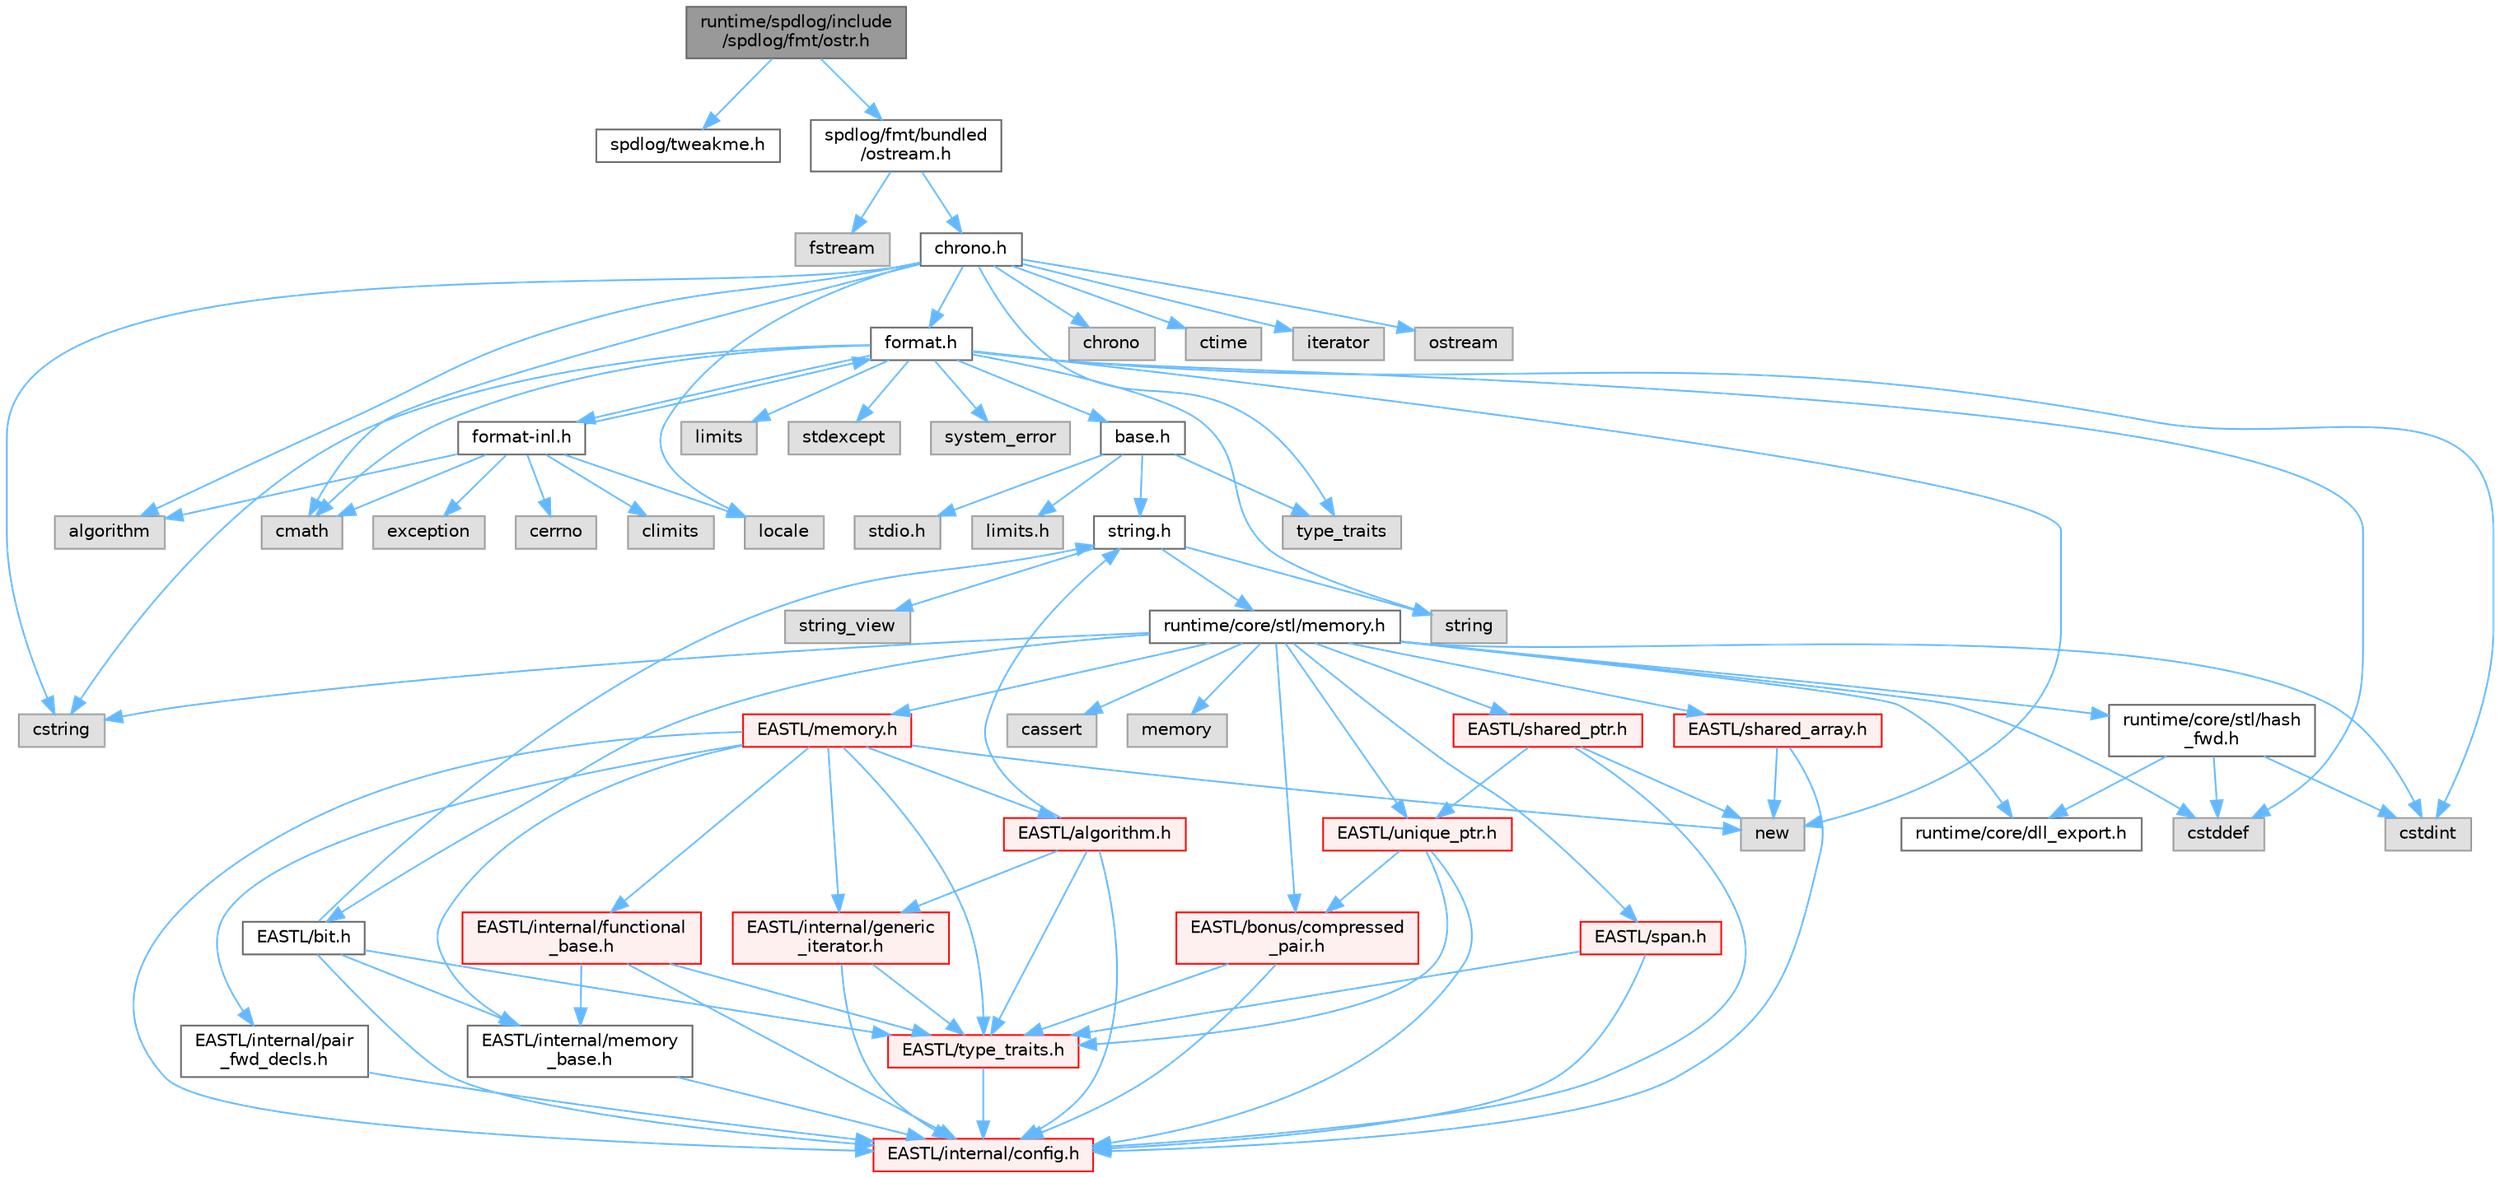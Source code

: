 digraph "runtime/spdlog/include/spdlog/fmt/ostr.h"
{
 // LATEX_PDF_SIZE
  bgcolor="transparent";
  edge [fontname=Helvetica,fontsize=10,labelfontname=Helvetica,labelfontsize=10];
  node [fontname=Helvetica,fontsize=10,shape=box,height=0.2,width=0.4];
  Node1 [id="Node000001",label="runtime/spdlog/include\l/spdlog/fmt/ostr.h",height=0.2,width=0.4,color="gray40", fillcolor="grey60", style="filled", fontcolor="black",tooltip=" "];
  Node1 -> Node2 [id="edge93_Node000001_Node000002",color="steelblue1",style="solid",tooltip=" "];
  Node2 [id="Node000002",label="spdlog/tweakme.h",height=0.2,width=0.4,color="grey40", fillcolor="white", style="filled",URL="$tweakme_8h.html",tooltip=" "];
  Node1 -> Node3 [id="edge94_Node000001_Node000003",color="steelblue1",style="solid",tooltip=" "];
  Node3 [id="Node000003",label="spdlog/fmt/bundled\l/ostream.h",height=0.2,width=0.4,color="grey40", fillcolor="white", style="filled",URL="$ostream_8h.html",tooltip=" "];
  Node3 -> Node4 [id="edge95_Node000003_Node000004",color="steelblue1",style="solid",tooltip=" "];
  Node4 [id="Node000004",label="fstream",height=0.2,width=0.4,color="grey60", fillcolor="#E0E0E0", style="filled",tooltip=" "];
  Node3 -> Node5 [id="edge96_Node000003_Node000005",color="steelblue1",style="solid",tooltip=" "];
  Node5 [id="Node000005",label="chrono.h",height=0.2,width=0.4,color="grey40", fillcolor="white", style="filled",URL="$spdlog_2include_2spdlog_2fmt_2bundled_2chrono_8h.html",tooltip=" "];
  Node5 -> Node6 [id="edge97_Node000005_Node000006",color="steelblue1",style="solid",tooltip=" "];
  Node6 [id="Node000006",label="algorithm",height=0.2,width=0.4,color="grey60", fillcolor="#E0E0E0", style="filled",tooltip=" "];
  Node5 -> Node7 [id="edge98_Node000005_Node000007",color="steelblue1",style="solid",tooltip=" "];
  Node7 [id="Node000007",label="chrono",height=0.2,width=0.4,color="grey60", fillcolor="#E0E0E0", style="filled",tooltip=" "];
  Node5 -> Node8 [id="edge99_Node000005_Node000008",color="steelblue1",style="solid",tooltip=" "];
  Node8 [id="Node000008",label="cmath",height=0.2,width=0.4,color="grey60", fillcolor="#E0E0E0", style="filled",tooltip=" "];
  Node5 -> Node9 [id="edge100_Node000005_Node000009",color="steelblue1",style="solid",tooltip=" "];
  Node9 [id="Node000009",label="cstring",height=0.2,width=0.4,color="grey60", fillcolor="#E0E0E0", style="filled",tooltip=" "];
  Node5 -> Node10 [id="edge101_Node000005_Node000010",color="steelblue1",style="solid",tooltip=" "];
  Node10 [id="Node000010",label="ctime",height=0.2,width=0.4,color="grey60", fillcolor="#E0E0E0", style="filled",tooltip=" "];
  Node5 -> Node11 [id="edge102_Node000005_Node000011",color="steelblue1",style="solid",tooltip=" "];
  Node11 [id="Node000011",label="iterator",height=0.2,width=0.4,color="grey60", fillcolor="#E0E0E0", style="filled",tooltip=" "];
  Node5 -> Node12 [id="edge103_Node000005_Node000012",color="steelblue1",style="solid",tooltip=" "];
  Node12 [id="Node000012",label="locale",height=0.2,width=0.4,color="grey60", fillcolor="#E0E0E0", style="filled",tooltip=" "];
  Node5 -> Node13 [id="edge104_Node000005_Node000013",color="steelblue1",style="solid",tooltip=" "];
  Node13 [id="Node000013",label="ostream",height=0.2,width=0.4,color="grey60", fillcolor="#E0E0E0", style="filled",tooltip=" "];
  Node5 -> Node14 [id="edge105_Node000005_Node000014",color="steelblue1",style="solid",tooltip=" "];
  Node14 [id="Node000014",label="type_traits",height=0.2,width=0.4,color="grey60", fillcolor="#E0E0E0", style="filled",tooltip=" "];
  Node5 -> Node15 [id="edge106_Node000005_Node000015",color="steelblue1",style="solid",tooltip=" "];
  Node15 [id="Node000015",label="format.h",height=0.2,width=0.4,color="grey40", fillcolor="white", style="filled",URL="$spdlog_2include_2spdlog_2fmt_2bundled_2format_8h.html",tooltip=" "];
  Node15 -> Node16 [id="edge107_Node000015_Node000016",color="steelblue1",style="solid",tooltip=" "];
  Node16 [id="Node000016",label="base.h",height=0.2,width=0.4,color="grey40", fillcolor="white", style="filled",URL="$base_8h.html",tooltip=" "];
  Node16 -> Node17 [id="edge108_Node000016_Node000017",color="steelblue1",style="solid",tooltip=" "];
  Node17 [id="Node000017",label="limits.h",height=0.2,width=0.4,color="grey60", fillcolor="#E0E0E0", style="filled",tooltip=" "];
  Node16 -> Node18 [id="edge109_Node000016_Node000018",color="steelblue1",style="solid",tooltip=" "];
  Node18 [id="Node000018",label="stdio.h",height=0.2,width=0.4,color="grey60", fillcolor="#E0E0E0", style="filled",tooltip=" "];
  Node16 -> Node19 [id="edge110_Node000016_Node000019",color="steelblue1",style="solid",tooltip=" "];
  Node19 [id="Node000019",label="string.h",height=0.2,width=0.4,color="grey40", fillcolor="white", style="filled",URL="$string_8h.html",tooltip=" "];
  Node19 -> Node20 [id="edge111_Node000019_Node000020",color="steelblue1",style="solid",tooltip=" "];
  Node20 [id="Node000020",label="string",height=0.2,width=0.4,color="grey60", fillcolor="#E0E0E0", style="filled",tooltip=" "];
  Node19 -> Node21 [id="edge112_Node000019_Node000021",color="steelblue1",style="solid",tooltip=" "];
  Node21 [id="Node000021",label="string_view",height=0.2,width=0.4,color="grey60", fillcolor="#E0E0E0", style="filled",tooltip=" "];
  Node19 -> Node22 [id="edge113_Node000019_Node000022",color="steelblue1",style="solid",tooltip=" "];
  Node22 [id="Node000022",label="runtime/core/stl/memory.h",height=0.2,width=0.4,color="grey40", fillcolor="white", style="filled",URL="$core_2stl_2memory_8h.html",tooltip=" "];
  Node22 -> Node23 [id="edge114_Node000022_Node000023",color="steelblue1",style="solid",tooltip=" "];
  Node23 [id="Node000023",label="cstddef",height=0.2,width=0.4,color="grey60", fillcolor="#E0E0E0", style="filled",tooltip=" "];
  Node22 -> Node24 [id="edge115_Node000022_Node000024",color="steelblue1",style="solid",tooltip=" "];
  Node24 [id="Node000024",label="cstdint",height=0.2,width=0.4,color="grey60", fillcolor="#E0E0E0", style="filled",tooltip=" "];
  Node22 -> Node25 [id="edge116_Node000022_Node000025",color="steelblue1",style="solid",tooltip=" "];
  Node25 [id="Node000025",label="cassert",height=0.2,width=0.4,color="grey60", fillcolor="#E0E0E0", style="filled",tooltip=" "];
  Node22 -> Node26 [id="edge117_Node000022_Node000026",color="steelblue1",style="solid",tooltip=" "];
  Node26 [id="Node000026",label="memory",height=0.2,width=0.4,color="grey60", fillcolor="#E0E0E0", style="filled",tooltip=" "];
  Node22 -> Node9 [id="edge118_Node000022_Node000009",color="steelblue1",style="solid",tooltip=" "];
  Node22 -> Node27 [id="edge119_Node000022_Node000027",color="steelblue1",style="solid",tooltip=" "];
  Node27 [id="Node000027",label="EASTL/bit.h",height=0.2,width=0.4,color="grey40", fillcolor="white", style="filled",URL="$bit_8h.html",tooltip=" "];
  Node27 -> Node28 [id="edge120_Node000027_Node000028",color="steelblue1",style="solid",tooltip=" "];
  Node28 [id="Node000028",label="EASTL/internal/config.h",height=0.2,width=0.4,color="red", fillcolor="#FFF0F0", style="filled",URL="$config_8h.html",tooltip=" "];
  Node27 -> Node37 [id="edge121_Node000027_Node000037",color="steelblue1",style="solid",tooltip=" "];
  Node37 [id="Node000037",label="EASTL/internal/memory\l_base.h",height=0.2,width=0.4,color="grey40", fillcolor="white", style="filled",URL="$memory__base_8h.html",tooltip=" "];
  Node37 -> Node28 [id="edge122_Node000037_Node000028",color="steelblue1",style="solid",tooltip=" "];
  Node27 -> Node38 [id="edge123_Node000027_Node000038",color="steelblue1",style="solid",tooltip=" "];
  Node38 [id="Node000038",label="EASTL/type_traits.h",height=0.2,width=0.4,color="red", fillcolor="#FFF0F0", style="filled",URL="$_e_a_s_t_l_2include_2_e_a_s_t_l_2type__traits_8h.html",tooltip=" "];
  Node38 -> Node28 [id="edge124_Node000038_Node000028",color="steelblue1",style="solid",tooltip=" "];
  Node27 -> Node19 [id="edge125_Node000027_Node000019",color="steelblue1",style="solid",tooltip=" "];
  Node22 -> Node47 [id="edge126_Node000022_Node000047",color="steelblue1",style="solid",tooltip=" "];
  Node47 [id="Node000047",label="EASTL/memory.h",height=0.2,width=0.4,color="red", fillcolor="#FFF0F0", style="filled",URL="$_e_a_s_t_l_2include_2_e_a_s_t_l_2memory_8h.html",tooltip=" "];
  Node47 -> Node28 [id="edge127_Node000047_Node000028",color="steelblue1",style="solid",tooltip=" "];
  Node47 -> Node37 [id="edge128_Node000047_Node000037",color="steelblue1",style="solid",tooltip=" "];
  Node47 -> Node48 [id="edge129_Node000047_Node000048",color="steelblue1",style="solid",tooltip=" "];
  Node48 [id="Node000048",label="EASTL/internal/generic\l_iterator.h",height=0.2,width=0.4,color="red", fillcolor="#FFF0F0", style="filled",URL="$generic__iterator_8h.html",tooltip=" "];
  Node48 -> Node28 [id="edge130_Node000048_Node000028",color="steelblue1",style="solid",tooltip=" "];
  Node48 -> Node38 [id="edge131_Node000048_Node000038",color="steelblue1",style="solid",tooltip=" "];
  Node47 -> Node52 [id="edge132_Node000047_Node000052",color="steelblue1",style="solid",tooltip=" "];
  Node52 [id="Node000052",label="EASTL/internal/pair\l_fwd_decls.h",height=0.2,width=0.4,color="grey40", fillcolor="white", style="filled",URL="$pair__fwd__decls_8h.html",tooltip=" "];
  Node52 -> Node28 [id="edge133_Node000052_Node000028",color="steelblue1",style="solid",tooltip=" "];
  Node47 -> Node53 [id="edge134_Node000047_Node000053",color="steelblue1",style="solid",tooltip=" "];
  Node53 [id="Node000053",label="EASTL/internal/functional\l_base.h",height=0.2,width=0.4,color="red", fillcolor="#FFF0F0", style="filled",URL="$functional__base_8h.html",tooltip=" "];
  Node53 -> Node28 [id="edge135_Node000053_Node000028",color="steelblue1",style="solid",tooltip=" "];
  Node53 -> Node37 [id="edge136_Node000053_Node000037",color="steelblue1",style="solid",tooltip=" "];
  Node53 -> Node38 [id="edge137_Node000053_Node000038",color="steelblue1",style="solid",tooltip=" "];
  Node47 -> Node54 [id="edge138_Node000047_Node000054",color="steelblue1",style="solid",tooltip=" "];
  Node54 [id="Node000054",label="EASTL/algorithm.h",height=0.2,width=0.4,color="red", fillcolor="#FFF0F0", style="filled",URL="$_e_a_s_t_l_2include_2_e_a_s_t_l_2algorithm_8h.html",tooltip=" "];
  Node54 -> Node28 [id="edge139_Node000054_Node000028",color="steelblue1",style="solid",tooltip=" "];
  Node54 -> Node38 [id="edge140_Node000054_Node000038",color="steelblue1",style="solid",tooltip=" "];
  Node54 -> Node48 [id="edge141_Node000054_Node000048",color="steelblue1",style="solid",tooltip=" "];
  Node54 -> Node19 [id="edge142_Node000054_Node000019",color="steelblue1",style="solid",tooltip=" "];
  Node47 -> Node38 [id="edge143_Node000047_Node000038",color="steelblue1",style="solid",tooltip=" "];
  Node47 -> Node62 [id="edge144_Node000047_Node000062",color="steelblue1",style="solid",tooltip=" "];
  Node62 [id="Node000062",label="new",height=0.2,width=0.4,color="grey60", fillcolor="#E0E0E0", style="filled",tooltip=" "];
  Node22 -> Node75 [id="edge145_Node000022_Node000075",color="steelblue1",style="solid",tooltip=" "];
  Node75 [id="Node000075",label="EASTL/shared_array.h",height=0.2,width=0.4,color="red", fillcolor="#FFF0F0", style="filled",URL="$shared__array_8h.html",tooltip=" "];
  Node75 -> Node28 [id="edge146_Node000075_Node000028",color="steelblue1",style="solid",tooltip=" "];
  Node75 -> Node62 [id="edge147_Node000075_Node000062",color="steelblue1",style="solid",tooltip=" "];
  Node22 -> Node77 [id="edge148_Node000022_Node000077",color="steelblue1",style="solid",tooltip=" "];
  Node77 [id="Node000077",label="EASTL/unique_ptr.h",height=0.2,width=0.4,color="red", fillcolor="#FFF0F0", style="filled",URL="$unique__ptr_8h.html",tooltip=" "];
  Node77 -> Node78 [id="edge149_Node000077_Node000078",color="steelblue1",style="solid",tooltip=" "];
  Node78 [id="Node000078",label="EASTL/bonus/compressed\l_pair.h",height=0.2,width=0.4,color="red", fillcolor="#FFF0F0", style="filled",URL="$compressed__pair_8h.html",tooltip=" "];
  Node78 -> Node28 [id="edge150_Node000078_Node000028",color="steelblue1",style="solid",tooltip=" "];
  Node78 -> Node38 [id="edge151_Node000078_Node000038",color="steelblue1",style="solid",tooltip=" "];
  Node77 -> Node28 [id="edge152_Node000077_Node000028",color="steelblue1",style="solid",tooltip=" "];
  Node77 -> Node38 [id="edge153_Node000077_Node000038",color="steelblue1",style="solid",tooltip=" "];
  Node22 -> Node80 [id="edge154_Node000022_Node000080",color="steelblue1",style="solid",tooltip=" "];
  Node80 [id="Node000080",label="EASTL/shared_ptr.h",height=0.2,width=0.4,color="red", fillcolor="#FFF0F0", style="filled",URL="$shared__ptr_8h.html",tooltip=" "];
  Node80 -> Node28 [id="edge155_Node000080_Node000028",color="steelblue1",style="solid",tooltip=" "];
  Node80 -> Node77 [id="edge156_Node000080_Node000077",color="steelblue1",style="solid",tooltip=" "];
  Node80 -> Node62 [id="edge157_Node000080_Node000062",color="steelblue1",style="solid",tooltip=" "];
  Node22 -> Node160 [id="edge158_Node000022_Node000160",color="steelblue1",style="solid",tooltip=" "];
  Node160 [id="Node000160",label="EASTL/span.h",height=0.2,width=0.4,color="red", fillcolor="#FFF0F0", style="filled",URL="$span_8h.html",tooltip=" "];
  Node160 -> Node28 [id="edge159_Node000160_Node000028",color="steelblue1",style="solid",tooltip=" "];
  Node160 -> Node38 [id="edge160_Node000160_Node000038",color="steelblue1",style="solid",tooltip=" "];
  Node22 -> Node78 [id="edge161_Node000022_Node000078",color="steelblue1",style="solid",tooltip=" "];
  Node22 -> Node163 [id="edge162_Node000022_Node000163",color="steelblue1",style="solid",tooltip=" "];
  Node163 [id="Node000163",label="runtime/core/dll_export.h",height=0.2,width=0.4,color="grey40", fillcolor="white", style="filled",URL="$dll__export_8h.html",tooltip=" "];
  Node22 -> Node164 [id="edge163_Node000022_Node000164",color="steelblue1",style="solid",tooltip=" "];
  Node164 [id="Node000164",label="runtime/core/stl/hash\l_fwd.h",height=0.2,width=0.4,color="grey40", fillcolor="white", style="filled",URL="$hash__fwd_8h.html",tooltip=" "];
  Node164 -> Node23 [id="edge164_Node000164_Node000023",color="steelblue1",style="solid",tooltip=" "];
  Node164 -> Node24 [id="edge165_Node000164_Node000024",color="steelblue1",style="solid",tooltip=" "];
  Node164 -> Node163 [id="edge166_Node000164_Node000163",color="steelblue1",style="solid",tooltip=" "];
  Node16 -> Node14 [id="edge167_Node000016_Node000014",color="steelblue1",style="solid",tooltip=" "];
  Node15 -> Node8 [id="edge168_Node000015_Node000008",color="steelblue1",style="solid",tooltip=" "];
  Node15 -> Node23 [id="edge169_Node000015_Node000023",color="steelblue1",style="solid",tooltip=" "];
  Node15 -> Node24 [id="edge170_Node000015_Node000024",color="steelblue1",style="solid",tooltip=" "];
  Node15 -> Node9 [id="edge171_Node000015_Node000009",color="steelblue1",style="solid",tooltip=" "];
  Node15 -> Node165 [id="edge172_Node000015_Node000165",color="steelblue1",style="solid",tooltip=" "];
  Node165 [id="Node000165",label="limits",height=0.2,width=0.4,color="grey60", fillcolor="#E0E0E0", style="filled",tooltip=" "];
  Node15 -> Node62 [id="edge173_Node000015_Node000062",color="steelblue1",style="solid",tooltip=" "];
  Node15 -> Node166 [id="edge174_Node000015_Node000166",color="steelblue1",style="solid",tooltip=" "];
  Node166 [id="Node000166",label="stdexcept",height=0.2,width=0.4,color="grey60", fillcolor="#E0E0E0", style="filled",tooltip=" "];
  Node15 -> Node20 [id="edge175_Node000015_Node000020",color="steelblue1",style="solid",tooltip=" "];
  Node15 -> Node167 [id="edge176_Node000015_Node000167",color="steelblue1",style="solid",tooltip=" "];
  Node167 [id="Node000167",label="system_error",height=0.2,width=0.4,color="grey60", fillcolor="#E0E0E0", style="filled",tooltip=" "];
  Node15 -> Node168 [id="edge177_Node000015_Node000168",color="steelblue1",style="solid",tooltip=" "];
  Node168 [id="Node000168",label="format-inl.h",height=0.2,width=0.4,color="grey40", fillcolor="white", style="filled",URL="$format-inl_8h.html",tooltip=" "];
  Node168 -> Node6 [id="edge178_Node000168_Node000006",color="steelblue1",style="solid",tooltip=" "];
  Node168 -> Node169 [id="edge179_Node000168_Node000169",color="steelblue1",style="solid",tooltip=" "];
  Node169 [id="Node000169",label="cerrno",height=0.2,width=0.4,color="grey60", fillcolor="#E0E0E0", style="filled",tooltip=" "];
  Node168 -> Node170 [id="edge180_Node000168_Node000170",color="steelblue1",style="solid",tooltip=" "];
  Node170 [id="Node000170",label="climits",height=0.2,width=0.4,color="grey60", fillcolor="#E0E0E0", style="filled",tooltip=" "];
  Node168 -> Node8 [id="edge181_Node000168_Node000008",color="steelblue1",style="solid",tooltip=" "];
  Node168 -> Node171 [id="edge182_Node000168_Node000171",color="steelblue1",style="solid",tooltip=" "];
  Node171 [id="Node000171",label="exception",height=0.2,width=0.4,color="grey60", fillcolor="#E0E0E0", style="filled",tooltip=" "];
  Node168 -> Node15 [id="edge183_Node000168_Node000015",color="steelblue1",style="solid",tooltip=" "];
  Node168 -> Node12 [id="edge184_Node000168_Node000012",color="steelblue1",style="solid",tooltip=" "];
}
